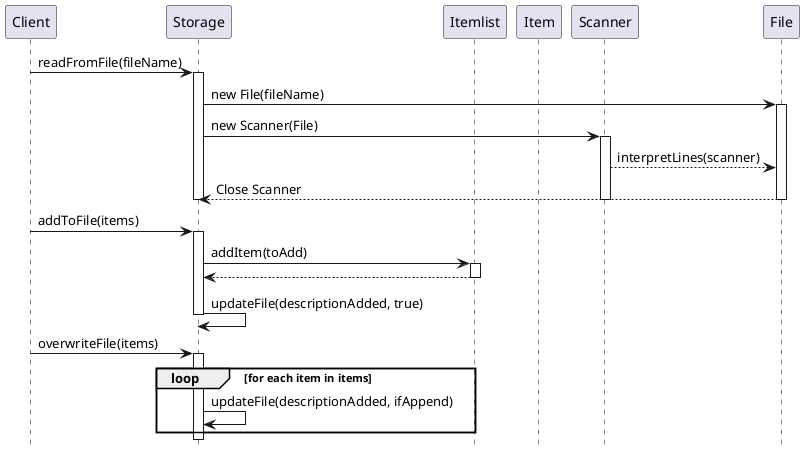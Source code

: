 @startuml
hide footbox
participant Client
participant Storage
participant Itemlist
participant Item
participant Scanner
participant File

Client -> Storage: readFromFile(fileName)
activate Storage
Storage -> File: new File(fileName)
activate File
Storage -> Scanner: new Scanner(File)
activate Scanner
Scanner --> File: interpretLines(scanner)
File --> Storage: Close Scanner
deactivate Scanner
deactivate File
deactivate Storage

Client -> Storage: addToFile(items)
activate Storage
Storage -> Itemlist: addItem(toAdd)
activate Itemlist
Itemlist --> Storage
deactivate Itemlist
Storage -> Storage: updateFile(descriptionAdded, true)
deactivate Storage

Client -> Storage: overwriteFile(items)
activate Storage
loop for each item in items
    Storage -> Storage: updateFile(descriptionAdded, ifAppend)
end
deactivate Storage
@enduml